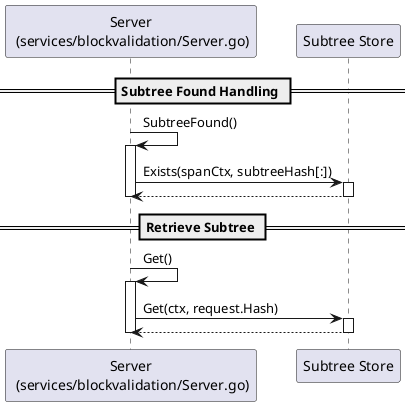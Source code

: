 @startuml

participant "Server\n (services/blockvalidation/Server.go)" as Server
participant "Subtree Store" as SubtreeStore

== Subtree Found Handling ==
Server -> Server : SubtreeFound()
activate Server
Server -> SubtreeStore : Exists(spanCtx, subtreeHash[:])
activate SubtreeStore
SubtreeStore --> Server
deactivate SubtreeStore
deactivate Server

== Retrieve Subtree ==
Server -> Server : Get()
activate Server
Server -> SubtreeStore : Get(ctx, request.Hash)
activate SubtreeStore
SubtreeStore --> Server
deactivate SubtreeStore
deactivate Server

@enduml
